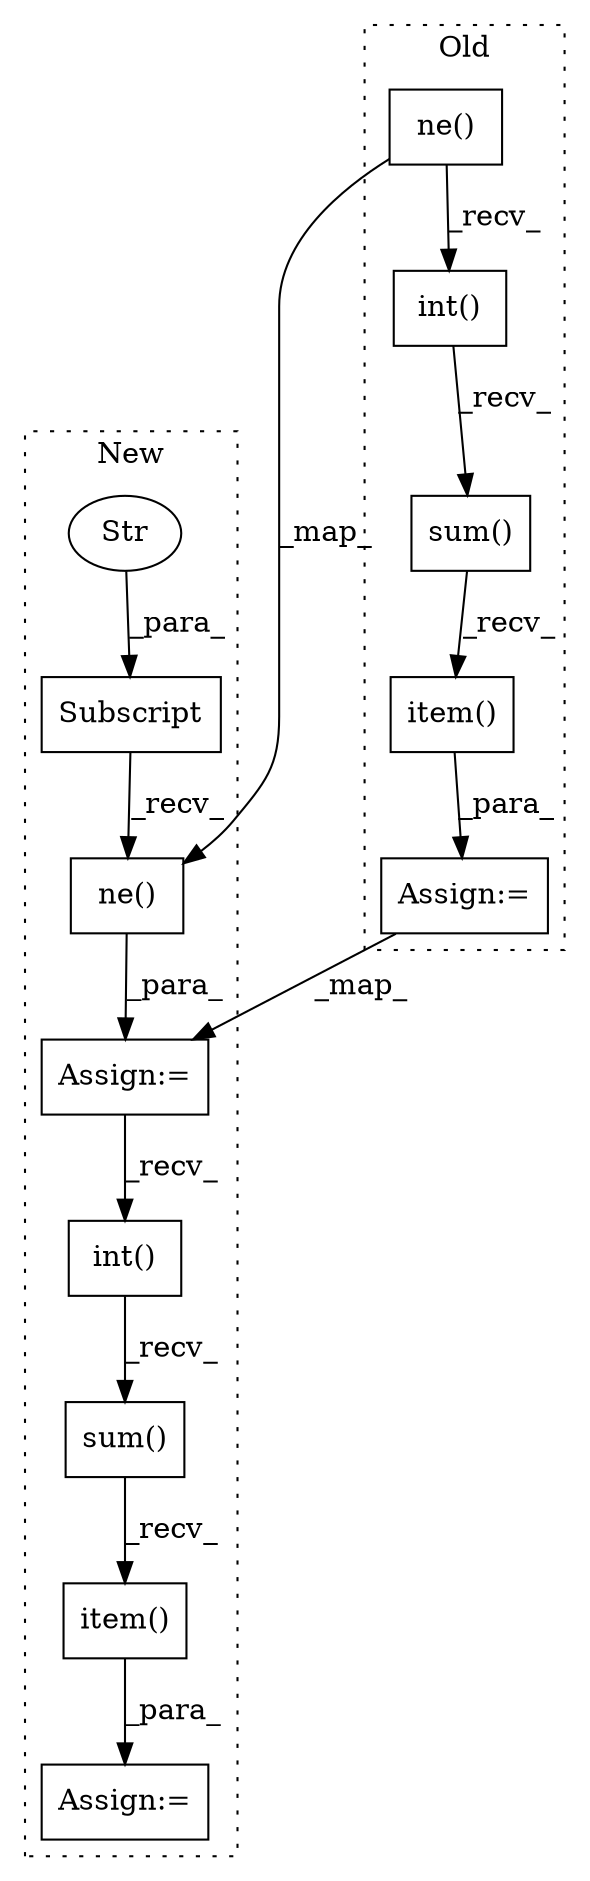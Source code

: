 digraph G {
subgraph cluster0 {
1 [label="sum()" a="75" s="1337" l="40" shape="box"];
3 [label="item()" a="75" s="1337" l="47" shape="box"];
7 [label="Assign:=" a="68" s="1334" l="3" shape="box"];
8 [label="int()" a="75" s="1337" l="34" shape="box"];
10 [label="ne()" a="75" s="1337,1364" l="11,1" shape="box"];
label = "Old";
style="dotted";
}
subgraph cluster1 {
2 [label="item()" a="75" s="1444" l="32" shape="box"];
4 [label="sum()" a="75" s="1444" l="25" shape="box"];
5 [label="Assign:=" a="68" s="1441" l="3" shape="box"];
6 [label="Assign:=" a="68" s="914" l="3" shape="box"];
9 [label="ne()" a="75" s="917,953" l="20,1" shape="box"];
11 [label="Subscript" a="63" s="917,0" l="16,0" shape="box"];
12 [label="Str" a="66" s="924" l="8" shape="ellipse"];
13 [label="int()" a="75" s="1444" l="19" shape="box"];
label = "New";
style="dotted";
}
1 -> 3 [label="_recv_"];
2 -> 5 [label="_para_"];
3 -> 7 [label="_para_"];
4 -> 2 [label="_recv_"];
6 -> 13 [label="_recv_"];
7 -> 6 [label="_map_"];
8 -> 1 [label="_recv_"];
9 -> 6 [label="_para_"];
10 -> 9 [label="_map_"];
10 -> 8 [label="_recv_"];
11 -> 9 [label="_recv_"];
12 -> 11 [label="_para_"];
13 -> 4 [label="_recv_"];
}